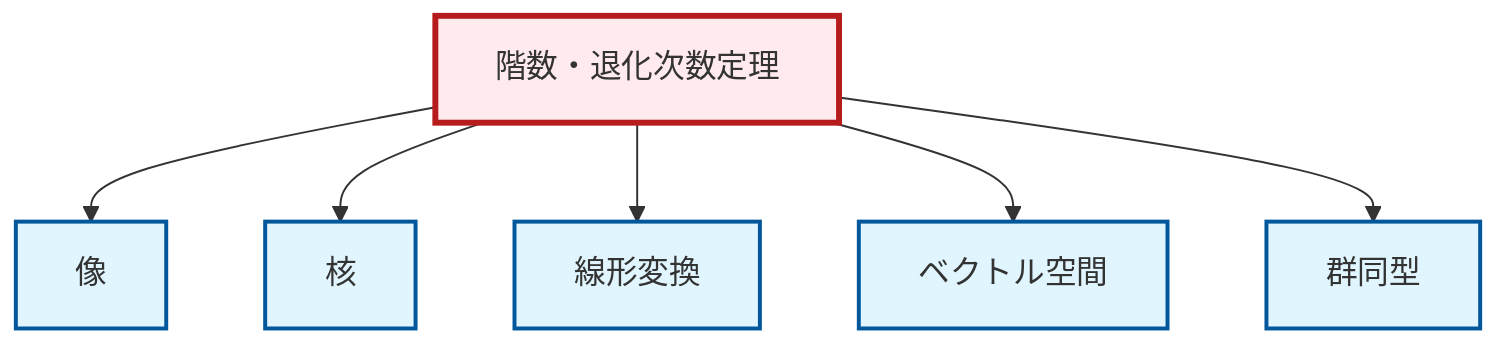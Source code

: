 graph TD
    classDef definition fill:#e1f5fe,stroke:#01579b,stroke-width:2px
    classDef theorem fill:#f3e5f5,stroke:#4a148c,stroke-width:2px
    classDef axiom fill:#fff3e0,stroke:#e65100,stroke-width:2px
    classDef example fill:#e8f5e9,stroke:#1b5e20,stroke-width:2px
    classDef current fill:#ffebee,stroke:#b71c1c,stroke-width:3px
    def-vector-space["ベクトル空間"]:::definition
    def-image["像"]:::definition
    def-kernel["核"]:::definition
    def-isomorphism["群同型"]:::definition
    thm-rank-nullity["階数・退化次数定理"]:::theorem
    def-linear-transformation["線形変換"]:::definition
    thm-rank-nullity --> def-image
    thm-rank-nullity --> def-kernel
    thm-rank-nullity --> def-linear-transformation
    thm-rank-nullity --> def-vector-space
    thm-rank-nullity --> def-isomorphism
    class thm-rank-nullity current